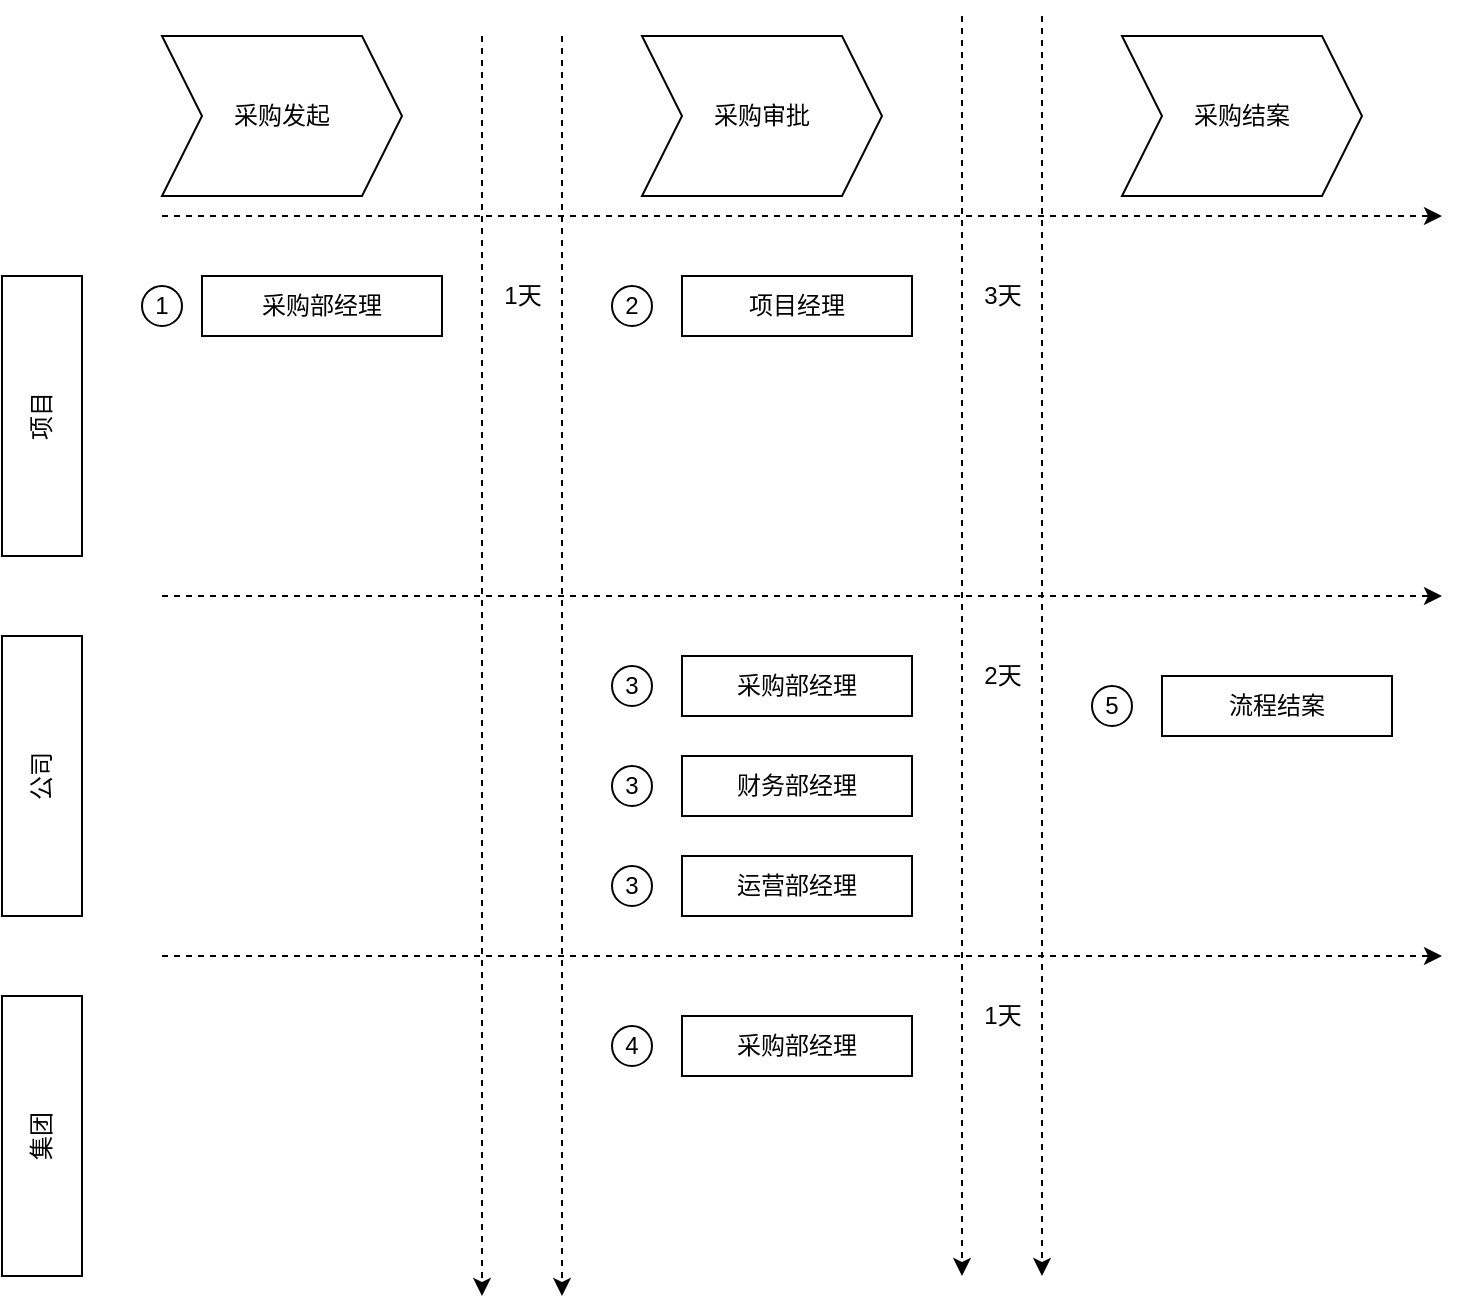 <mxfile version="19.0.0" type="device"><diagram id="JisOpTJibQj1Uu-7muab" name="Page-1"><mxGraphModel dx="1422" dy="752" grid="0" gridSize="10" guides="1" tooltips="1" connect="1" arrows="1" fold="1" page="1" pageScale="1" pageWidth="128000" pageHeight="76800" math="0" shadow="0"><root><mxCell id="0"/><mxCell id="1" parent="0"/><mxCell id="OmTc_S2UY6BtsYojwOHQ-2" value="采购发起" style="shape=step;perimeter=stepPerimeter;whiteSpace=wrap;html=1;fixedSize=1;rounded=0;" parent="1" vertex="1"><mxGeometry x="120" y="20" width="120" height="80" as="geometry"/></mxCell><mxCell id="OmTc_S2UY6BtsYojwOHQ-3" value="采购审批" style="shape=step;perimeter=stepPerimeter;whiteSpace=wrap;html=1;fixedSize=1;rounded=0;" parent="1" vertex="1"><mxGeometry x="360" y="20" width="120" height="80" as="geometry"/></mxCell><mxCell id="OmTc_S2UY6BtsYojwOHQ-4" value="采购结案" style="shape=step;perimeter=stepPerimeter;whiteSpace=wrap;html=1;fixedSize=1;rounded=0;" parent="1" vertex="1"><mxGeometry x="600" y="20" width="120" height="80" as="geometry"/></mxCell><mxCell id="OmTc_S2UY6BtsYojwOHQ-5" style="edgeStyle=orthogonalEdgeStyle;orthogonalLoop=1;jettySize=auto;html=1;exitX=0.5;exitY=1;exitDx=0;exitDy=0;rounded=0;" parent="1" source="OmTc_S2UY6BtsYojwOHQ-4" target="OmTc_S2UY6BtsYojwOHQ-4" edge="1"><mxGeometry relative="1" as="geometry"/></mxCell><mxCell id="OmTc_S2UY6BtsYojwOHQ-6" value="项目" style="whiteSpace=wrap;html=1;horizontal=0;rounded=0;" parent="1" vertex="1"><mxGeometry x="40" y="140" width="40" height="140" as="geometry"/></mxCell><mxCell id="OmTc_S2UY6BtsYojwOHQ-8" value="公司" style="whiteSpace=wrap;html=1;horizontal=0;rounded=0;" parent="1" vertex="1"><mxGeometry x="40" y="320" width="40" height="140" as="geometry"/></mxCell><mxCell id="OmTc_S2UY6BtsYojwOHQ-9" value="集团" style="whiteSpace=wrap;html=1;horizontal=0;rounded=0;" parent="1" vertex="1"><mxGeometry x="40" y="500" width="40" height="140" as="geometry"/></mxCell><mxCell id="OmTc_S2UY6BtsYojwOHQ-11" value="" style="endArrow=classic;html=1;dashed=1;rounded=0;" parent="1" edge="1"><mxGeometry width="50" height="50" relative="1" as="geometry"><mxPoint x="120" y="110" as="sourcePoint"/><mxPoint x="760" y="110" as="targetPoint"/></mxGeometry></mxCell><mxCell id="OmTc_S2UY6BtsYojwOHQ-14" value="" style="endArrow=classic;html=1;dashed=1;strokeWidth=1;rounded=0;" parent="1" edge="1"><mxGeometry width="50" height="50" relative="1" as="geometry"><mxPoint x="280" y="20" as="sourcePoint"/><mxPoint x="280" y="650" as="targetPoint"/></mxGeometry></mxCell><mxCell id="OmTc_S2UY6BtsYojwOHQ-15" value="" style="endArrow=classic;html=1;dashed=1;strokeWidth=1;rounded=0;" parent="1" edge="1"><mxGeometry width="50" height="50" relative="1" as="geometry"><mxPoint x="320" y="20" as="sourcePoint"/><mxPoint x="320" y="650" as="targetPoint"/><Array as="points"><mxPoint x="320" y="340"/></Array></mxGeometry></mxCell><mxCell id="OmTc_S2UY6BtsYojwOHQ-16" value="" style="endArrow=classic;html=1;dashed=1;rounded=0;" parent="1" edge="1"><mxGeometry width="50" height="50" relative="1" as="geometry"><mxPoint x="120" y="300" as="sourcePoint"/><mxPoint x="760" y="300" as="targetPoint"/></mxGeometry></mxCell><mxCell id="OmTc_S2UY6BtsYojwOHQ-17" value="" style="endArrow=classic;html=1;dashed=1;rounded=0;" parent="1" edge="1"><mxGeometry width="50" height="50" relative="1" as="geometry"><mxPoint x="120" y="480" as="sourcePoint"/><mxPoint x="760" y="480" as="targetPoint"/></mxGeometry></mxCell><mxCell id="OmTc_S2UY6BtsYojwOHQ-18" value="" style="endArrow=classic;html=1;dashed=1;strokeWidth=1;rounded=0;" parent="1" edge="1"><mxGeometry width="50" height="50" relative="1" as="geometry"><mxPoint x="520" y="10" as="sourcePoint"/><mxPoint x="520" y="640" as="targetPoint"/></mxGeometry></mxCell><mxCell id="OmTc_S2UY6BtsYojwOHQ-20" value="" style="endArrow=classic;html=1;dashed=1;strokeWidth=1;rounded=0;" parent="1" edge="1"><mxGeometry width="50" height="50" relative="1" as="geometry"><mxPoint x="560" y="10" as="sourcePoint"/><mxPoint x="560" y="640" as="targetPoint"/></mxGeometry></mxCell><mxCell id="OmTc_S2UY6BtsYojwOHQ-21" value="1" style="ellipse;whiteSpace=wrap;html=1;aspect=fixed;rounded=0;" parent="1" vertex="1"><mxGeometry x="110" y="145" width="20" height="20" as="geometry"/></mxCell><mxCell id="OmTc_S2UY6BtsYojwOHQ-22" value="1天" style="text;html=1;align=center;verticalAlign=middle;resizable=0;points=[];autosize=1;strokeColor=none;fillColor=none;rounded=0;" parent="1" vertex="1"><mxGeometry x="285" y="140" width="30" height="20" as="geometry"/></mxCell><mxCell id="OmTc_S2UY6BtsYojwOHQ-23" value="3天" style="text;html=1;align=center;verticalAlign=middle;resizable=0;points=[];autosize=1;strokeColor=none;fillColor=none;rounded=0;" parent="1" vertex="1"><mxGeometry x="525" y="140" width="30" height="20" as="geometry"/></mxCell><mxCell id="OmTc_S2UY6BtsYojwOHQ-24" value="2天" style="text;html=1;align=center;verticalAlign=middle;resizable=0;points=[];autosize=1;strokeColor=none;fillColor=none;rounded=0;" parent="1" vertex="1"><mxGeometry x="525" y="330" width="30" height="20" as="geometry"/></mxCell><mxCell id="OmTc_S2UY6BtsYojwOHQ-25" value="1天" style="text;html=1;align=center;verticalAlign=middle;resizable=0;points=[];autosize=1;strokeColor=none;fillColor=none;rounded=0;" parent="1" vertex="1"><mxGeometry x="525" y="500" width="30" height="20" as="geometry"/></mxCell><mxCell id="OmTc_S2UY6BtsYojwOHQ-27" value="采购部经理" style="whiteSpace=wrap;html=1;rounded=0;" parent="1" vertex="1"><mxGeometry x="140" y="140" width="120" height="30" as="geometry"/></mxCell><mxCell id="OmTc_S2UY6BtsYojwOHQ-28" value="2" style="ellipse;whiteSpace=wrap;html=1;aspect=fixed;rounded=0;" parent="1" vertex="1"><mxGeometry x="345" y="145" width="20" height="20" as="geometry"/></mxCell><mxCell id="OmTc_S2UY6BtsYojwOHQ-29" value="项目经理" style="whiteSpace=wrap;html=1;rounded=0;" parent="1" vertex="1"><mxGeometry x="380" y="140" width="115" height="30" as="geometry"/></mxCell><mxCell id="OmTc_S2UY6BtsYojwOHQ-30" value="3" style="ellipse;whiteSpace=wrap;html=1;aspect=fixed;rounded=0;" parent="1" vertex="1"><mxGeometry x="345" y="335" width="20" height="20" as="geometry"/></mxCell><mxCell id="OmTc_S2UY6BtsYojwOHQ-31" value="采购部经理" style="whiteSpace=wrap;html=1;rounded=0;" parent="1" vertex="1"><mxGeometry x="380" y="330" width="115" height="30" as="geometry"/></mxCell><mxCell id="OmTc_S2UY6BtsYojwOHQ-32" value="3" style="ellipse;whiteSpace=wrap;html=1;aspect=fixed;rounded=0;" parent="1" vertex="1"><mxGeometry x="345" y="385" width="20" height="20" as="geometry"/></mxCell><mxCell id="OmTc_S2UY6BtsYojwOHQ-33" value="财务部经理" style="whiteSpace=wrap;html=1;rounded=0;" parent="1" vertex="1"><mxGeometry x="380" y="380" width="115" height="30" as="geometry"/></mxCell><mxCell id="OmTc_S2UY6BtsYojwOHQ-34" value="3" style="ellipse;whiteSpace=wrap;html=1;aspect=fixed;rounded=0;" parent="1" vertex="1"><mxGeometry x="345" y="435" width="20" height="20" as="geometry"/></mxCell><mxCell id="OmTc_S2UY6BtsYojwOHQ-35" value="运营部经理" style="whiteSpace=wrap;html=1;rounded=0;" parent="1" vertex="1"><mxGeometry x="380" y="430" width="115" height="30" as="geometry"/></mxCell><mxCell id="OmTc_S2UY6BtsYojwOHQ-36" value="4" style="ellipse;whiteSpace=wrap;html=1;aspect=fixed;rounded=0;" parent="1" vertex="1"><mxGeometry x="345" y="515" width="20" height="20" as="geometry"/></mxCell><mxCell id="OmTc_S2UY6BtsYojwOHQ-37" value="采购部经理" style="whiteSpace=wrap;html=1;rounded=0;" parent="1" vertex="1"><mxGeometry x="380" y="510" width="115" height="30" as="geometry"/></mxCell><mxCell id="OmTc_S2UY6BtsYojwOHQ-38" value="5" style="ellipse;whiteSpace=wrap;html=1;aspect=fixed;rounded=0;" parent="1" vertex="1"><mxGeometry x="585" y="345" width="20" height="20" as="geometry"/></mxCell><mxCell id="OmTc_S2UY6BtsYojwOHQ-39" value="流程结案" style="whiteSpace=wrap;html=1;rounded=0;" parent="1" vertex="1"><mxGeometry x="620" y="340" width="115" height="30" as="geometry"/></mxCell></root></mxGraphModel></diagram></mxfile>